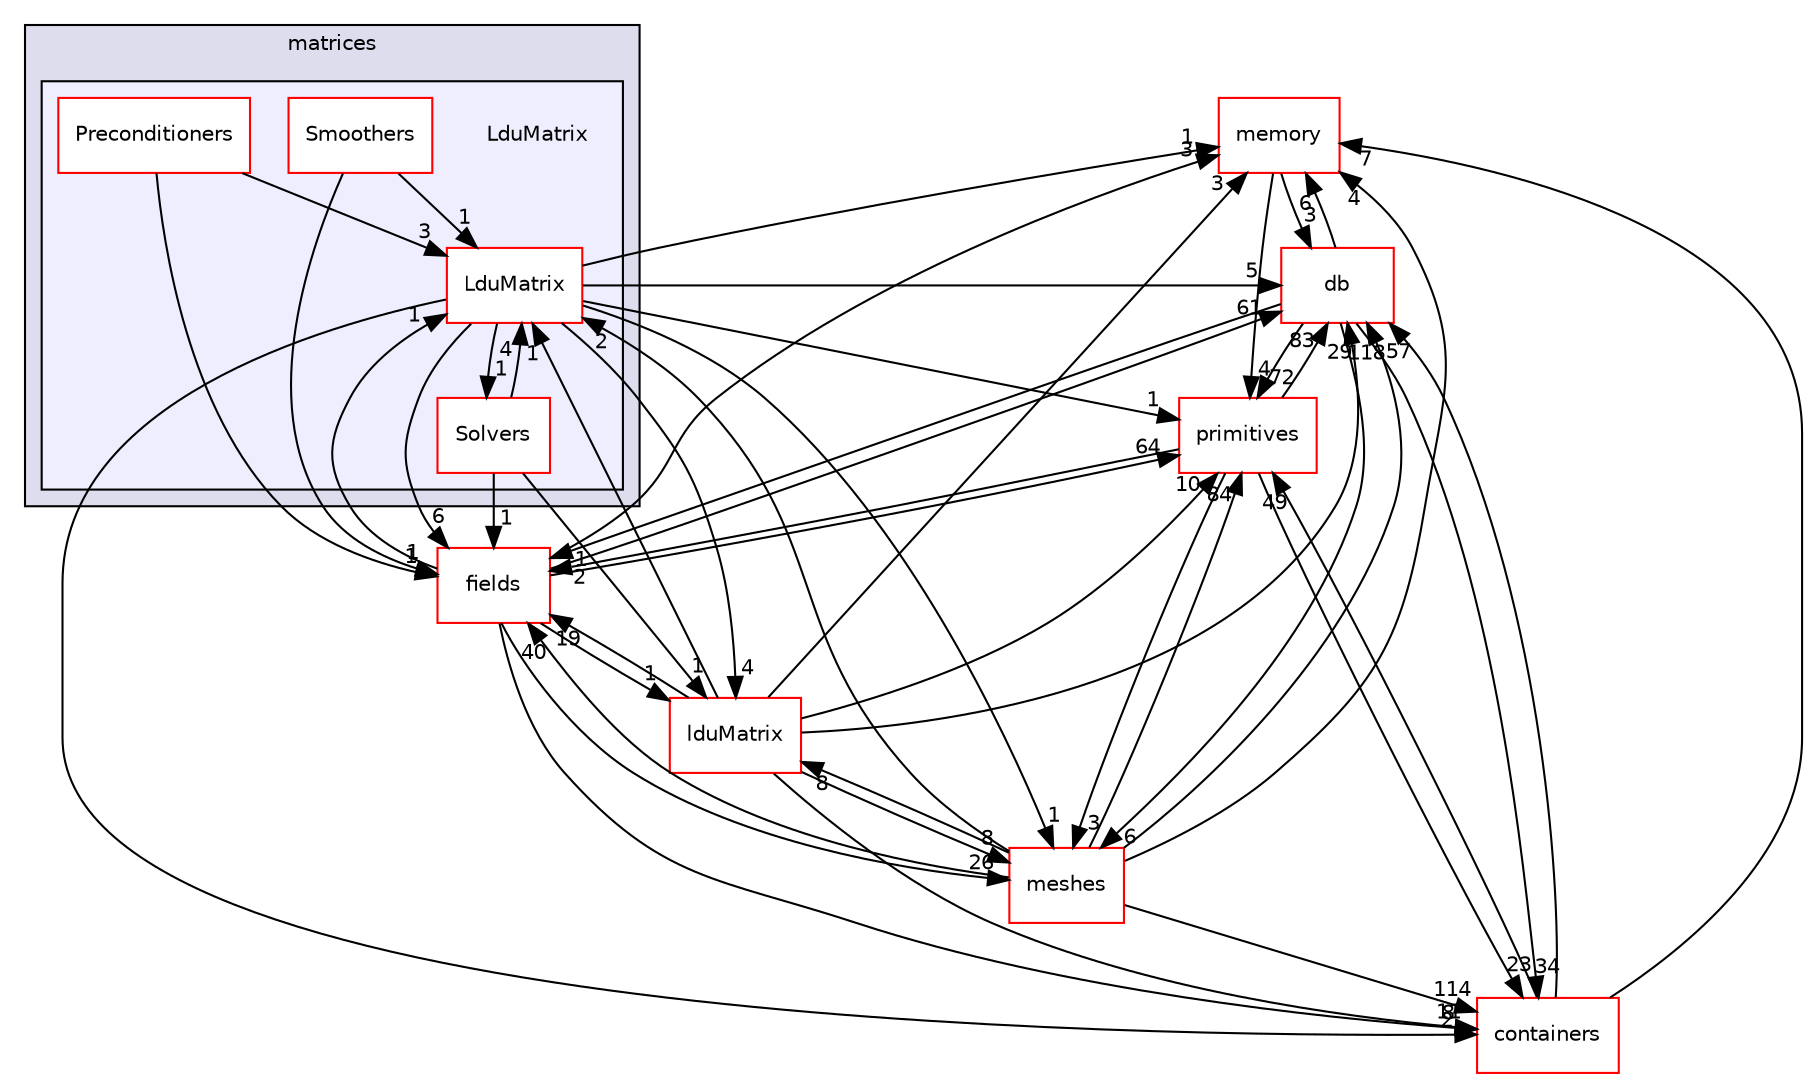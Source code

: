 digraph "src/OpenFOAM/matrices/LduMatrix" {
  bgcolor=transparent;
  compound=true
  node [ fontsize="10", fontname="Helvetica"];
  edge [ labelfontsize="10", labelfontname="Helvetica"];
  subgraph clusterdir_b07477ab37bc0cd7eb28fb569c691c21 {
    graph [ bgcolor="#ddddee", pencolor="black", label="matrices" fontname="Helvetica", fontsize="10", URL="dir_b07477ab37bc0cd7eb28fb569c691c21.html"]
  subgraph clusterdir_ad1279e85697e0f0972e5fabfcfcce34 {
    graph [ bgcolor="#eeeeff", pencolor="black", label="" URL="dir_ad1279e85697e0f0972e5fabfcfcce34.html"];
    dir_ad1279e85697e0f0972e5fabfcfcce34 [shape=plaintext label="LduMatrix"];
    dir_5ec68055571869848388d37c5cf0a9c9 [shape=box label="LduMatrix" color="red" fillcolor="white" style="filled" URL="dir_5ec68055571869848388d37c5cf0a9c9.html"];
    dir_327cfc93208df70ea0524932ac6580b3 [shape=box label="Preconditioners" color="red" fillcolor="white" style="filled" URL="dir_327cfc93208df70ea0524932ac6580b3.html"];
    dir_dbeb5dcd741f309aa6524e1dd7f86f94 [shape=box label="Smoothers" color="red" fillcolor="white" style="filled" URL="dir_dbeb5dcd741f309aa6524e1dd7f86f94.html"];
    dir_9c7abde4f07fc7239da2063620c14a52 [shape=box label="Solvers" color="red" fillcolor="white" style="filled" URL="dir_9c7abde4f07fc7239da2063620c14a52.html"];
  }
  }
  dir_385a22dcc2f7120acb0f1a7a832b3b8d [shape=box label="memory" color="red" URL="dir_385a22dcc2f7120acb0f1a7a832b3b8d.html"];
  dir_962442b8f989d5529fab5e0f0e4ffb74 [shape=box label="fields" color="red" URL="dir_962442b8f989d5529fab5e0f0e4ffb74.html"];
  dir_19d0872053bde092be81d7fe3f56cbf7 [shape=box label="containers" color="red" URL="dir_19d0872053bde092be81d7fe3f56cbf7.html"];
  dir_aa2423979fb45fc41c393a5db370ab21 [shape=box label="meshes" color="red" URL="dir_aa2423979fb45fc41c393a5db370ab21.html"];
  dir_63c634f7a7cfd679ac26c67fb30fc32f [shape=box label="db" color="red" URL="dir_63c634f7a7cfd679ac26c67fb30fc32f.html"];
  dir_3e50f45338116b169052b428016851aa [shape=box label="primitives" color="red" URL="dir_3e50f45338116b169052b428016851aa.html"];
  dir_bce8a1f1efa9a7681b85c119e7b79042 [shape=box label="lduMatrix" color="red" URL="dir_bce8a1f1efa9a7681b85c119e7b79042.html"];
  dir_327cfc93208df70ea0524932ac6580b3->dir_962442b8f989d5529fab5e0f0e4ffb74 [headlabel="1", labeldistance=1.5 headhref="dir_002149_002020.html"];
  dir_327cfc93208df70ea0524932ac6580b3->dir_5ec68055571869848388d37c5cf0a9c9 [headlabel="3", labeldistance=1.5 headhref="dir_002149_002146.html"];
  dir_385a22dcc2f7120acb0f1a7a832b3b8d->dir_63c634f7a7cfd679ac26c67fb30fc32f [headlabel="3", labeldistance=1.5 headhref="dir_002220_001952.html"];
  dir_385a22dcc2f7120acb0f1a7a832b3b8d->dir_3e50f45338116b169052b428016851aa [headlabel="4", labeldistance=1.5 headhref="dir_002220_002324.html"];
  dir_dbeb5dcd741f309aa6524e1dd7f86f94->dir_962442b8f989d5529fab5e0f0e4ffb74 [headlabel="1", labeldistance=1.5 headhref="dir_002167_002020.html"];
  dir_dbeb5dcd741f309aa6524e1dd7f86f94->dir_5ec68055571869848388d37c5cf0a9c9 [headlabel="1", labeldistance=1.5 headhref="dir_002167_002146.html"];
  dir_962442b8f989d5529fab5e0f0e4ffb74->dir_385a22dcc2f7120acb0f1a7a832b3b8d [headlabel="3", labeldistance=1.5 headhref="dir_002020_002220.html"];
  dir_962442b8f989d5529fab5e0f0e4ffb74->dir_19d0872053bde092be81d7fe3f56cbf7 [headlabel="8", labeldistance=1.5 headhref="dir_002020_001901.html"];
  dir_962442b8f989d5529fab5e0f0e4ffb74->dir_aa2423979fb45fc41c393a5db370ab21 [headlabel="26", labeldistance=1.5 headhref="dir_002020_002226.html"];
  dir_962442b8f989d5529fab5e0f0e4ffb74->dir_5ec68055571869848388d37c5cf0a9c9 [headlabel="1", labeldistance=1.5 headhref="dir_002020_002146.html"];
  dir_962442b8f989d5529fab5e0f0e4ffb74->dir_63c634f7a7cfd679ac26c67fb30fc32f [headlabel="61", labeldistance=1.5 headhref="dir_002020_001952.html"];
  dir_962442b8f989d5529fab5e0f0e4ffb74->dir_3e50f45338116b169052b428016851aa [headlabel="64", labeldistance=1.5 headhref="dir_002020_002324.html"];
  dir_962442b8f989d5529fab5e0f0e4ffb74->dir_bce8a1f1efa9a7681b85c119e7b79042 [headlabel="1", labeldistance=1.5 headhref="dir_002020_002137.html"];
  dir_19d0872053bde092be81d7fe3f56cbf7->dir_385a22dcc2f7120acb0f1a7a832b3b8d [headlabel="7", labeldistance=1.5 headhref="dir_001901_002220.html"];
  dir_19d0872053bde092be81d7fe3f56cbf7->dir_63c634f7a7cfd679ac26c67fb30fc32f [headlabel="57", labeldistance=1.5 headhref="dir_001901_001952.html"];
  dir_19d0872053bde092be81d7fe3f56cbf7->dir_3e50f45338116b169052b428016851aa [headlabel="49", labeldistance=1.5 headhref="dir_001901_002324.html"];
  dir_aa2423979fb45fc41c393a5db370ab21->dir_385a22dcc2f7120acb0f1a7a832b3b8d [headlabel="4", labeldistance=1.5 headhref="dir_002226_002220.html"];
  dir_aa2423979fb45fc41c393a5db370ab21->dir_962442b8f989d5529fab5e0f0e4ffb74 [headlabel="40", labeldistance=1.5 headhref="dir_002226_002020.html"];
  dir_aa2423979fb45fc41c393a5db370ab21->dir_19d0872053bde092be81d7fe3f56cbf7 [headlabel="114", labeldistance=1.5 headhref="dir_002226_001901.html"];
  dir_aa2423979fb45fc41c393a5db370ab21->dir_5ec68055571869848388d37c5cf0a9c9 [headlabel="2", labeldistance=1.5 headhref="dir_002226_002146.html"];
  dir_aa2423979fb45fc41c393a5db370ab21->dir_63c634f7a7cfd679ac26c67fb30fc32f [headlabel="118", labeldistance=1.5 headhref="dir_002226_001952.html"];
  dir_aa2423979fb45fc41c393a5db370ab21->dir_3e50f45338116b169052b428016851aa [headlabel="84", labeldistance=1.5 headhref="dir_002226_002324.html"];
  dir_aa2423979fb45fc41c393a5db370ab21->dir_bce8a1f1efa9a7681b85c119e7b79042 [headlabel="8", labeldistance=1.5 headhref="dir_002226_002137.html"];
  dir_5ec68055571869848388d37c5cf0a9c9->dir_385a22dcc2f7120acb0f1a7a832b3b8d [headlabel="1", labeldistance=1.5 headhref="dir_002146_002220.html"];
  dir_5ec68055571869848388d37c5cf0a9c9->dir_962442b8f989d5529fab5e0f0e4ffb74 [headlabel="6", labeldistance=1.5 headhref="dir_002146_002020.html"];
  dir_5ec68055571869848388d37c5cf0a9c9->dir_19d0872053bde092be81d7fe3f56cbf7 [headlabel="2", labeldistance=1.5 headhref="dir_002146_001901.html"];
  dir_5ec68055571869848388d37c5cf0a9c9->dir_aa2423979fb45fc41c393a5db370ab21 [headlabel="1", labeldistance=1.5 headhref="dir_002146_002226.html"];
  dir_5ec68055571869848388d37c5cf0a9c9->dir_63c634f7a7cfd679ac26c67fb30fc32f [headlabel="5", labeldistance=1.5 headhref="dir_002146_001952.html"];
  dir_5ec68055571869848388d37c5cf0a9c9->dir_3e50f45338116b169052b428016851aa [headlabel="1", labeldistance=1.5 headhref="dir_002146_002324.html"];
  dir_5ec68055571869848388d37c5cf0a9c9->dir_9c7abde4f07fc7239da2063620c14a52 [headlabel="1", labeldistance=1.5 headhref="dir_002146_002173.html"];
  dir_5ec68055571869848388d37c5cf0a9c9->dir_bce8a1f1efa9a7681b85c119e7b79042 [headlabel="4", labeldistance=1.5 headhref="dir_002146_002137.html"];
  dir_63c634f7a7cfd679ac26c67fb30fc32f->dir_385a22dcc2f7120acb0f1a7a832b3b8d [headlabel="6", labeldistance=1.5 headhref="dir_001952_002220.html"];
  dir_63c634f7a7cfd679ac26c67fb30fc32f->dir_962442b8f989d5529fab5e0f0e4ffb74 [headlabel="1", labeldistance=1.5 headhref="dir_001952_002020.html"];
  dir_63c634f7a7cfd679ac26c67fb30fc32f->dir_19d0872053bde092be81d7fe3f56cbf7 [headlabel="34", labeldistance=1.5 headhref="dir_001952_001901.html"];
  dir_63c634f7a7cfd679ac26c67fb30fc32f->dir_aa2423979fb45fc41c393a5db370ab21 [headlabel="6", labeldistance=1.5 headhref="dir_001952_002226.html"];
  dir_63c634f7a7cfd679ac26c67fb30fc32f->dir_3e50f45338116b169052b428016851aa [headlabel="72", labeldistance=1.5 headhref="dir_001952_002324.html"];
  dir_3e50f45338116b169052b428016851aa->dir_962442b8f989d5529fab5e0f0e4ffb74 [headlabel="2", labeldistance=1.5 headhref="dir_002324_002020.html"];
  dir_3e50f45338116b169052b428016851aa->dir_19d0872053bde092be81d7fe3f56cbf7 [headlabel="23", labeldistance=1.5 headhref="dir_002324_001901.html"];
  dir_3e50f45338116b169052b428016851aa->dir_aa2423979fb45fc41c393a5db370ab21 [headlabel="3", labeldistance=1.5 headhref="dir_002324_002226.html"];
  dir_3e50f45338116b169052b428016851aa->dir_63c634f7a7cfd679ac26c67fb30fc32f [headlabel="83", labeldistance=1.5 headhref="dir_002324_001952.html"];
  dir_9c7abde4f07fc7239da2063620c14a52->dir_962442b8f989d5529fab5e0f0e4ffb74 [headlabel="1", labeldistance=1.5 headhref="dir_002173_002020.html"];
  dir_9c7abde4f07fc7239da2063620c14a52->dir_5ec68055571869848388d37c5cf0a9c9 [headlabel="4", labeldistance=1.5 headhref="dir_002173_002146.html"];
  dir_9c7abde4f07fc7239da2063620c14a52->dir_bce8a1f1efa9a7681b85c119e7b79042 [headlabel="1", labeldistance=1.5 headhref="dir_002173_002137.html"];
  dir_bce8a1f1efa9a7681b85c119e7b79042->dir_385a22dcc2f7120acb0f1a7a832b3b8d [headlabel="3", labeldistance=1.5 headhref="dir_002137_002220.html"];
  dir_bce8a1f1efa9a7681b85c119e7b79042->dir_962442b8f989d5529fab5e0f0e4ffb74 [headlabel="19", labeldistance=1.5 headhref="dir_002137_002020.html"];
  dir_bce8a1f1efa9a7681b85c119e7b79042->dir_19d0872053bde092be81d7fe3f56cbf7 [headlabel="11", labeldistance=1.5 headhref="dir_002137_001901.html"];
  dir_bce8a1f1efa9a7681b85c119e7b79042->dir_aa2423979fb45fc41c393a5db370ab21 [headlabel="8", labeldistance=1.5 headhref="dir_002137_002226.html"];
  dir_bce8a1f1efa9a7681b85c119e7b79042->dir_5ec68055571869848388d37c5cf0a9c9 [headlabel="1", labeldistance=1.5 headhref="dir_002137_002146.html"];
  dir_bce8a1f1efa9a7681b85c119e7b79042->dir_63c634f7a7cfd679ac26c67fb30fc32f [headlabel="29", labeldistance=1.5 headhref="dir_002137_001952.html"];
  dir_bce8a1f1efa9a7681b85c119e7b79042->dir_3e50f45338116b169052b428016851aa [headlabel="10", labeldistance=1.5 headhref="dir_002137_002324.html"];
}
